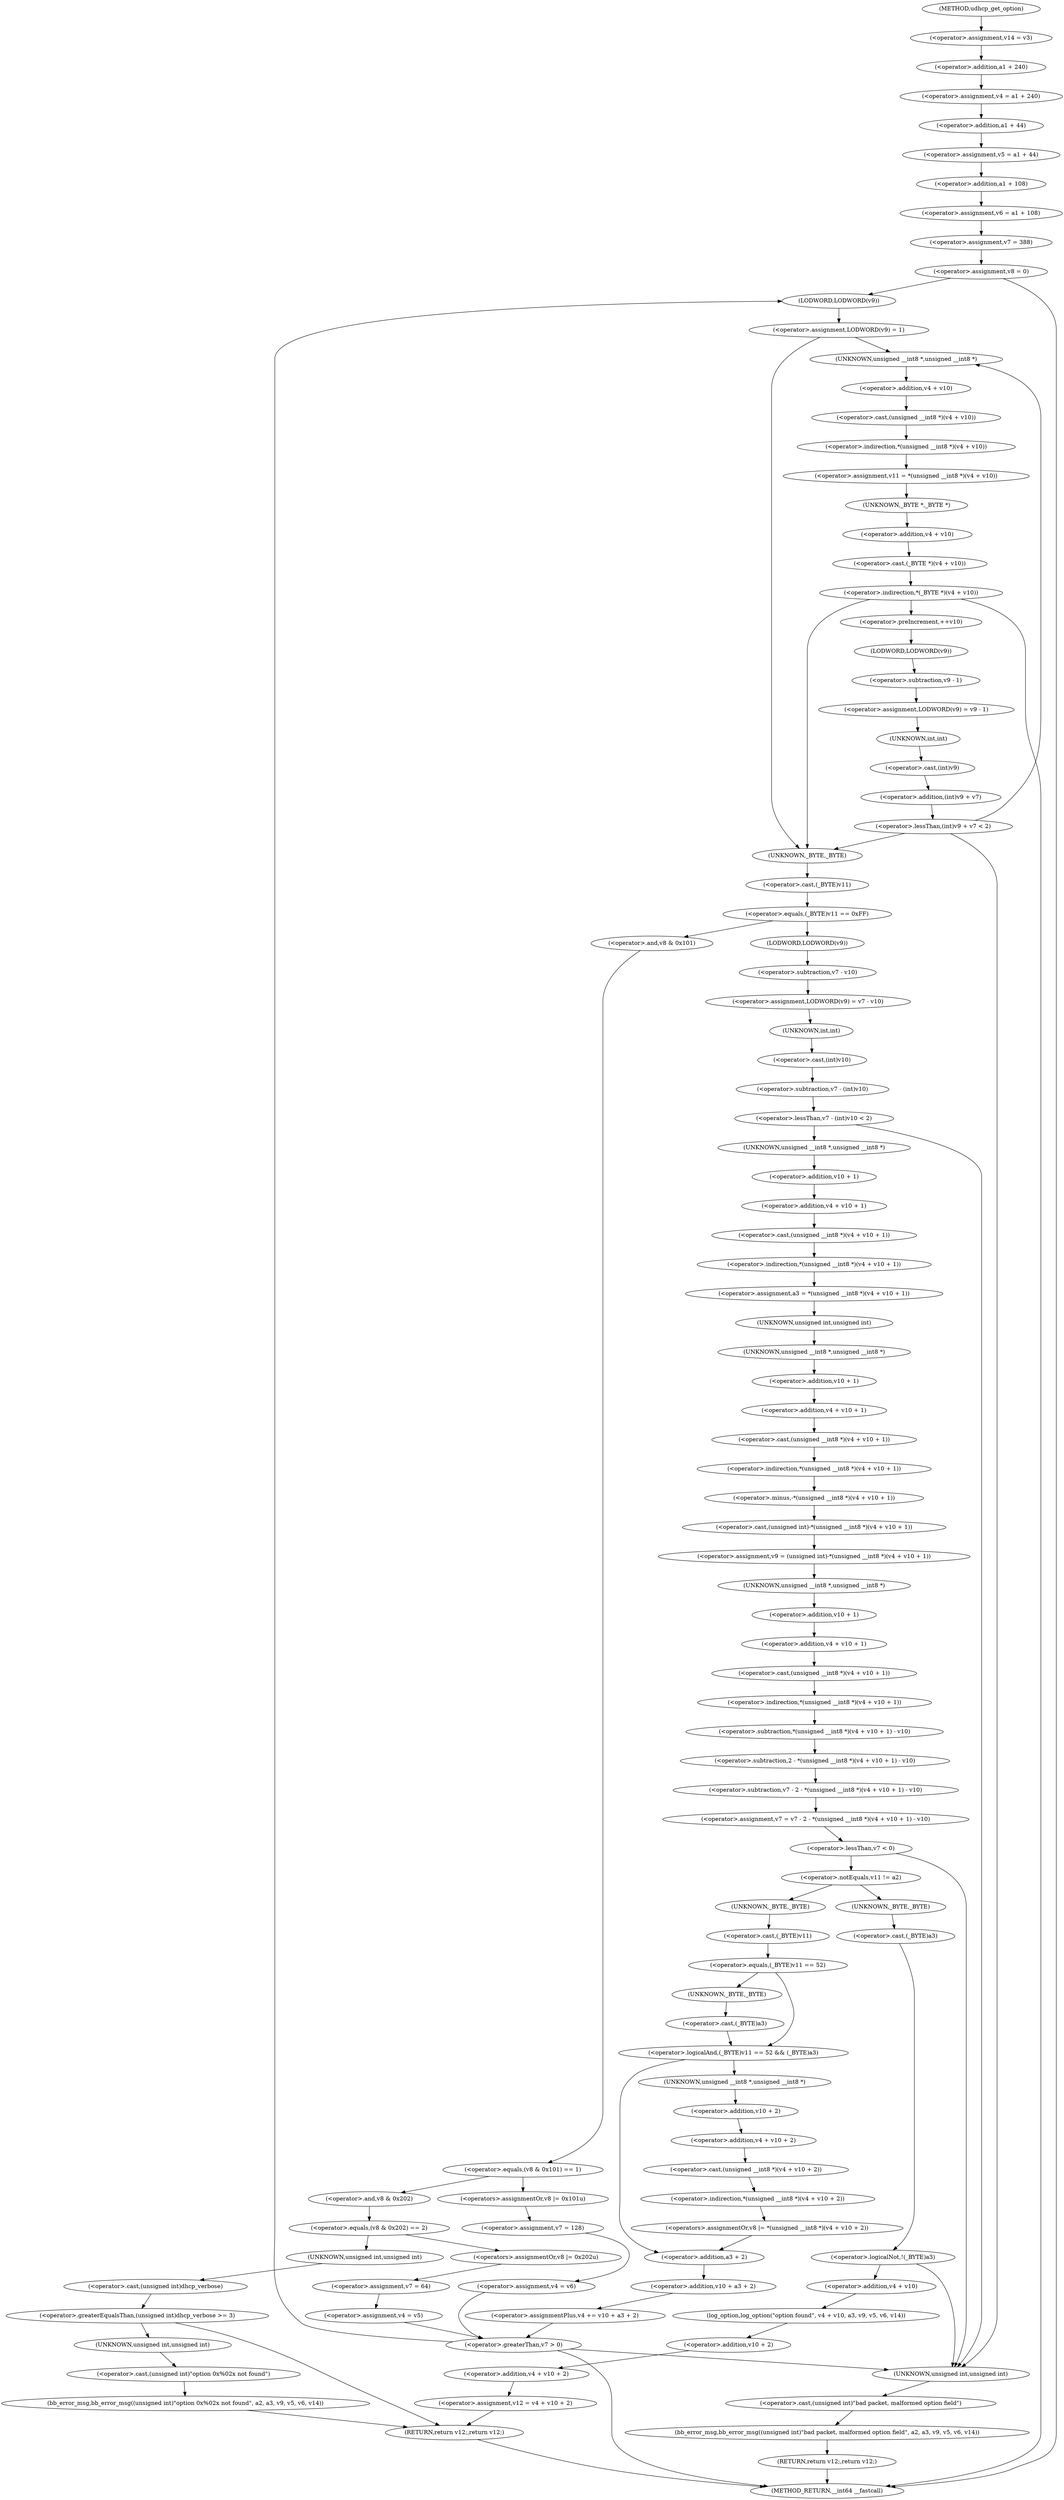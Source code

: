 digraph udhcp_get_option {  
"1000128" [label = "(<operator>.assignment,v14 = v3)" ]
"1000131" [label = "(<operator>.assignment,v4 = a1 + 240)" ]
"1000133" [label = "(<operator>.addition,a1 + 240)" ]
"1000136" [label = "(<operator>.assignment,v5 = a1 + 44)" ]
"1000138" [label = "(<operator>.addition,a1 + 44)" ]
"1000141" [label = "(<operator>.assignment,v6 = a1 + 108)" ]
"1000143" [label = "(<operator>.addition,a1 + 108)" ]
"1000146" [label = "(<operator>.assignment,v7 = 388)" ]
"1000149" [label = "(<operator>.assignment,v8 = 0)" ]
"1000155" [label = "(<operator>.assignment,LODWORD(v9) = 1)" ]
"1000156" [label = "(LODWORD,LODWORD(v9))" ]
"1000163" [label = "(<operator>.assignment,v11 = *(unsigned __int8 *)(v4 + v10))" ]
"1000165" [label = "(<operator>.indirection,*(unsigned __int8 *)(v4 + v10))" ]
"1000166" [label = "(<operator>.cast,(unsigned __int8 *)(v4 + v10))" ]
"1000167" [label = "(UNKNOWN,unsigned __int8 *,unsigned __int8 *)" ]
"1000168" [label = "(<operator>.addition,v4 + v10)" ]
"1000172" [label = "(<operator>.indirection,*(_BYTE *)(v4 + v10))" ]
"1000173" [label = "(<operator>.cast,(_BYTE *)(v4 + v10))" ]
"1000174" [label = "(UNKNOWN,_BYTE *,_BYTE *)" ]
"1000175" [label = "(<operator>.addition,v4 + v10)" ]
"1000179" [label = "(<operator>.preIncrement,++v10)" ]
"1000181" [label = "(<operator>.assignment,LODWORD(v9) = v9 - 1)" ]
"1000182" [label = "(LODWORD,LODWORD(v9))" ]
"1000184" [label = "(<operator>.subtraction,v9 - 1)" ]
"1000188" [label = "(<operator>.lessThan,(int)v9 + v7 < 2)" ]
"1000189" [label = "(<operator>.addition,(int)v9 + v7)" ]
"1000190" [label = "(<operator>.cast,(int)v9)" ]
"1000191" [label = "(UNKNOWN,int,int)" ]
"1000197" [label = "(<operator>.equals,(_BYTE)v11 == 0xFF)" ]
"1000198" [label = "(<operator>.cast,(_BYTE)v11)" ]
"1000199" [label = "(UNKNOWN,_BYTE,_BYTE)" ]
"1000204" [label = "(<operator>.equals,(v8 & 0x101) == 1)" ]
"1000205" [label = "(<operator>.and,v8 & 0x101)" ]
"1000210" [label = "(<operators>.assignmentOr,v8 |= 0x101u)" ]
"1000213" [label = "(<operator>.assignment,v7 = 128)" ]
"1000216" [label = "(<operator>.assignment,v4 = v6)" ]
"1000221" [label = "(<operator>.equals,(v8 & 0x202) == 2)" ]
"1000222" [label = "(<operator>.and,v8 & 0x202)" ]
"1000227" [label = "(<operators>.assignmentOr,v8 |= 0x202u)" ]
"1000230" [label = "(<operator>.assignment,v7 = 64)" ]
"1000233" [label = "(<operator>.assignment,v4 = v5)" ]
"1000239" [label = "(<operator>.greaterEqualsThan,(unsigned int)dhcp_verbose >= 3)" ]
"1000240" [label = "(<operator>.cast,(unsigned int)dhcp_verbose)" ]
"1000241" [label = "(UNKNOWN,unsigned int,unsigned int)" ]
"1000244" [label = "(bb_error_msg,bb_error_msg((unsigned int)\"option 0x%02x not found\", a2, a3, v9, v5, v6, v14))" ]
"1000245" [label = "(<operator>.cast,(unsigned int)\"option 0x%02x not found\")" ]
"1000246" [label = "(UNKNOWN,unsigned int,unsigned int)" ]
"1000256" [label = "(<operator>.assignment,LODWORD(v9) = v7 - v10)" ]
"1000257" [label = "(LODWORD,LODWORD(v9))" ]
"1000259" [label = "(<operator>.subtraction,v7 - v10)" ]
"1000263" [label = "(<operator>.lessThan,v7 - (int)v10 < 2)" ]
"1000264" [label = "(<operator>.subtraction,v7 - (int)v10)" ]
"1000266" [label = "(<operator>.cast,(int)v10)" ]
"1000267" [label = "(UNKNOWN,int,int)" ]
"1000271" [label = "(<operator>.assignment,a3 = *(unsigned __int8 *)(v4 + v10 + 1))" ]
"1000273" [label = "(<operator>.indirection,*(unsigned __int8 *)(v4 + v10 + 1))" ]
"1000274" [label = "(<operator>.cast,(unsigned __int8 *)(v4 + v10 + 1))" ]
"1000275" [label = "(UNKNOWN,unsigned __int8 *,unsigned __int8 *)" ]
"1000276" [label = "(<operator>.addition,v4 + v10 + 1)" ]
"1000278" [label = "(<operator>.addition,v10 + 1)" ]
"1000281" [label = "(<operator>.assignment,v9 = (unsigned int)-*(unsigned __int8 *)(v4 + v10 + 1))" ]
"1000283" [label = "(<operator>.cast,(unsigned int)-*(unsigned __int8 *)(v4 + v10 + 1))" ]
"1000284" [label = "(UNKNOWN,unsigned int,unsigned int)" ]
"1000285" [label = "(<operator>.minus,-*(unsigned __int8 *)(v4 + v10 + 1))" ]
"1000286" [label = "(<operator>.indirection,*(unsigned __int8 *)(v4 + v10 + 1))" ]
"1000287" [label = "(<operator>.cast,(unsigned __int8 *)(v4 + v10 + 1))" ]
"1000288" [label = "(UNKNOWN,unsigned __int8 *,unsigned __int8 *)" ]
"1000289" [label = "(<operator>.addition,v4 + v10 + 1)" ]
"1000291" [label = "(<operator>.addition,v10 + 1)" ]
"1000294" [label = "(<operator>.assignment,v7 = v7 - 2 - *(unsigned __int8 *)(v4 + v10 + 1) - v10)" ]
"1000296" [label = "(<operator>.subtraction,v7 - 2 - *(unsigned __int8 *)(v4 + v10 + 1) - v10)" ]
"1000298" [label = "(<operator>.subtraction,2 - *(unsigned __int8 *)(v4 + v10 + 1) - v10)" ]
"1000300" [label = "(<operator>.subtraction,*(unsigned __int8 *)(v4 + v10 + 1) - v10)" ]
"1000301" [label = "(<operator>.indirection,*(unsigned __int8 *)(v4 + v10 + 1))" ]
"1000302" [label = "(<operator>.cast,(unsigned __int8 *)(v4 + v10 + 1))" ]
"1000303" [label = "(UNKNOWN,unsigned __int8 *,unsigned __int8 *)" ]
"1000304" [label = "(<operator>.addition,v4 + v10 + 1)" ]
"1000306" [label = "(<operator>.addition,v10 + 1)" ]
"1000311" [label = "(<operator>.lessThan,v7 < 0)" ]
"1000316" [label = "(<operator>.notEquals,v11 != a2)" ]
"1000321" [label = "(<operator>.logicalAnd,(_BYTE)v11 == 52 && (_BYTE)a3)" ]
"1000322" [label = "(<operator>.equals,(_BYTE)v11 == 52)" ]
"1000323" [label = "(<operator>.cast,(_BYTE)v11)" ]
"1000324" [label = "(UNKNOWN,_BYTE,_BYTE)" ]
"1000327" [label = "(<operator>.cast,(_BYTE)a3)" ]
"1000328" [label = "(UNKNOWN,_BYTE,_BYTE)" ]
"1000330" [label = "(<operators>.assignmentOr,v8 |= *(unsigned __int8 *)(v4 + v10 + 2))" ]
"1000332" [label = "(<operator>.indirection,*(unsigned __int8 *)(v4 + v10 + 2))" ]
"1000333" [label = "(<operator>.cast,(unsigned __int8 *)(v4 + v10 + 2))" ]
"1000334" [label = "(UNKNOWN,unsigned __int8 *,unsigned __int8 *)" ]
"1000335" [label = "(<operator>.addition,v4 + v10 + 2)" ]
"1000337" [label = "(<operator>.addition,v10 + 2)" ]
"1000340" [label = "(<operator>.assignmentPlus,v4 += v10 + a3 + 2)" ]
"1000342" [label = "(<operator>.addition,v10 + a3 + 2)" ]
"1000344" [label = "(<operator>.addition,a3 + 2)" ]
"1000349" [label = "(<operator>.greaterThan,v7 > 0)" ]
"1000355" [label = "(<operator>.logicalNot,!(_BYTE)a3)" ]
"1000356" [label = "(<operator>.cast,(_BYTE)a3)" ]
"1000357" [label = "(UNKNOWN,_BYTE,_BYTE)" ]
"1000362" [label = "(bb_error_msg,bb_error_msg((unsigned int)\"bad packet, malformed option field\", a2, a3, v9, v5, v6, v14))" ]
"1000363" [label = "(<operator>.cast,(unsigned int)\"bad packet, malformed option field\")" ]
"1000364" [label = "(UNKNOWN,unsigned int,unsigned int)" ]
"1000372" [label = "(RETURN,return v12;,return v12;)" ]
"1000374" [label = "(log_option,log_option(\"option found\", v4 + v10, a3, v9, v5, v6, v14))" ]
"1000376" [label = "(<operator>.addition,v4 + v10)" ]
"1000384" [label = "(<operator>.assignment,v12 = v4 + v10 + 2)" ]
"1000386" [label = "(<operator>.addition,v4 + v10 + 2)" ]
"1000388" [label = "(<operator>.addition,v10 + 2)" ]
"1000391" [label = "(RETURN,return v12;,return v12;)" ]
"1000112" [label = "(METHOD,udhcp_get_option)" ]
"1000393" [label = "(METHOD_RETURN,__int64 __fastcall)" ]
  "1000128" -> "1000133" 
  "1000131" -> "1000138" 
  "1000133" -> "1000131" 
  "1000136" -> "1000143" 
  "1000138" -> "1000136" 
  "1000141" -> "1000146" 
  "1000143" -> "1000141" 
  "1000146" -> "1000149" 
  "1000149" -> "1000393" 
  "1000149" -> "1000156" 
  "1000155" -> "1000199" 
  "1000155" -> "1000167" 
  "1000156" -> "1000155" 
  "1000163" -> "1000174" 
  "1000165" -> "1000163" 
  "1000166" -> "1000165" 
  "1000167" -> "1000168" 
  "1000168" -> "1000166" 
  "1000172" -> "1000199" 
  "1000172" -> "1000393" 
  "1000172" -> "1000179" 
  "1000173" -> "1000172" 
  "1000174" -> "1000175" 
  "1000175" -> "1000173" 
  "1000179" -> "1000182" 
  "1000181" -> "1000191" 
  "1000182" -> "1000184" 
  "1000184" -> "1000181" 
  "1000188" -> "1000199" 
  "1000188" -> "1000167" 
  "1000188" -> "1000364" 
  "1000189" -> "1000188" 
  "1000190" -> "1000189" 
  "1000191" -> "1000190" 
  "1000197" -> "1000205" 
  "1000197" -> "1000257" 
  "1000198" -> "1000197" 
  "1000199" -> "1000198" 
  "1000204" -> "1000210" 
  "1000204" -> "1000222" 
  "1000205" -> "1000204" 
  "1000210" -> "1000213" 
  "1000213" -> "1000216" 
  "1000216" -> "1000349" 
  "1000221" -> "1000227" 
  "1000221" -> "1000241" 
  "1000222" -> "1000221" 
  "1000227" -> "1000230" 
  "1000230" -> "1000233" 
  "1000233" -> "1000349" 
  "1000239" -> "1000246" 
  "1000239" -> "1000391" 
  "1000240" -> "1000239" 
  "1000241" -> "1000240" 
  "1000244" -> "1000391" 
  "1000245" -> "1000244" 
  "1000246" -> "1000245" 
  "1000256" -> "1000267" 
  "1000257" -> "1000259" 
  "1000259" -> "1000256" 
  "1000263" -> "1000364" 
  "1000263" -> "1000275" 
  "1000264" -> "1000263" 
  "1000266" -> "1000264" 
  "1000267" -> "1000266" 
  "1000271" -> "1000284" 
  "1000273" -> "1000271" 
  "1000274" -> "1000273" 
  "1000275" -> "1000278" 
  "1000276" -> "1000274" 
  "1000278" -> "1000276" 
  "1000281" -> "1000303" 
  "1000283" -> "1000281" 
  "1000284" -> "1000288" 
  "1000285" -> "1000283" 
  "1000286" -> "1000285" 
  "1000287" -> "1000286" 
  "1000288" -> "1000291" 
  "1000289" -> "1000287" 
  "1000291" -> "1000289" 
  "1000294" -> "1000311" 
  "1000296" -> "1000294" 
  "1000298" -> "1000296" 
  "1000300" -> "1000298" 
  "1000301" -> "1000300" 
  "1000302" -> "1000301" 
  "1000303" -> "1000306" 
  "1000304" -> "1000302" 
  "1000306" -> "1000304" 
  "1000311" -> "1000364" 
  "1000311" -> "1000316" 
  "1000316" -> "1000324" 
  "1000316" -> "1000357" 
  "1000321" -> "1000334" 
  "1000321" -> "1000344" 
  "1000322" -> "1000328" 
  "1000322" -> "1000321" 
  "1000323" -> "1000322" 
  "1000324" -> "1000323" 
  "1000327" -> "1000321" 
  "1000328" -> "1000327" 
  "1000330" -> "1000344" 
  "1000332" -> "1000330" 
  "1000333" -> "1000332" 
  "1000334" -> "1000337" 
  "1000335" -> "1000333" 
  "1000337" -> "1000335" 
  "1000340" -> "1000349" 
  "1000342" -> "1000340" 
  "1000344" -> "1000342" 
  "1000349" -> "1000393" 
  "1000349" -> "1000156" 
  "1000349" -> "1000364" 
  "1000355" -> "1000364" 
  "1000355" -> "1000376" 
  "1000356" -> "1000355" 
  "1000357" -> "1000356" 
  "1000362" -> "1000372" 
  "1000363" -> "1000362" 
  "1000364" -> "1000363" 
  "1000372" -> "1000393" 
  "1000374" -> "1000388" 
  "1000376" -> "1000374" 
  "1000384" -> "1000391" 
  "1000386" -> "1000384" 
  "1000388" -> "1000386" 
  "1000391" -> "1000393" 
  "1000112" -> "1000128" 
}
